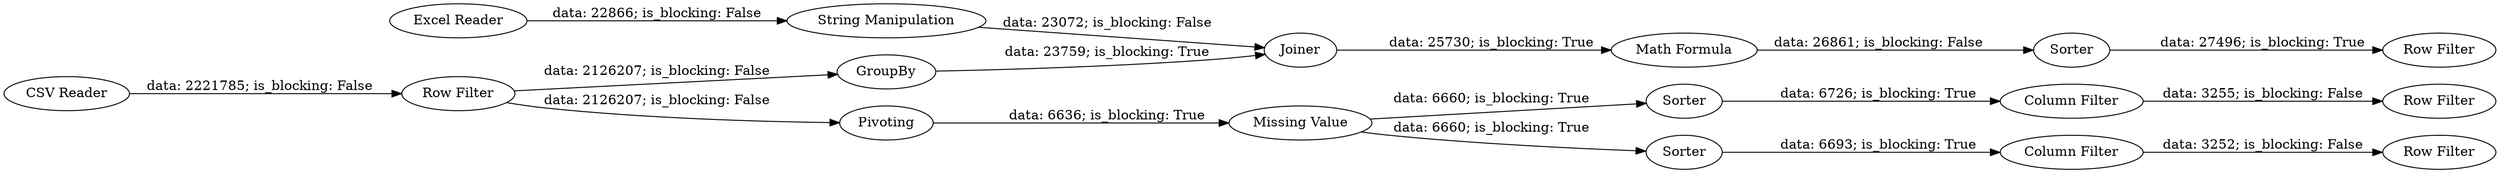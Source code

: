 digraph {
	"4048341658346315850_20" [label=Sorter]
	"4048341658346315850_4" [label="Excel Reader"]
	"4048341658346315850_14" [label=Sorter]
	"4048341658346315850_8" [label=Pivoting]
	"4048341658346315850_6" [label="Row Filter"]
	"4048341658346315850_21" [label="Row Filter"]
	"4048341658346315850_10" [label="Missing Value"]
	"4048341658346315850_12" [label="Column Filter"]
	"4048341658346315850_18" [label=Joiner]
	"4048341658346315850_15" [label="Column Filter"]
	"4048341658346315850_7" [label="String Manipulation"]
	"4048341658346315850_17" [label=GroupBy]
	"4048341658346315850_19" [label="Math Formula"]
	"4048341658346315850_13" [label="Row Filter"]
	"4048341658346315850_5" [label="CSV Reader"]
	"4048341658346315850_11" [label=Sorter]
	"4048341658346315850_16" [label="Row Filter"]
	"4048341658346315850_18" -> "4048341658346315850_19" [label="data: 25730; is_blocking: True"]
	"4048341658346315850_12" -> "4048341658346315850_13" [label="data: 3255; is_blocking: False"]
	"4048341658346315850_19" -> "4048341658346315850_20" [label="data: 26861; is_blocking: False"]
	"4048341658346315850_17" -> "4048341658346315850_18" [label="data: 23759; is_blocking: True"]
	"4048341658346315850_11" -> "4048341658346315850_12" [label="data: 6726; is_blocking: True"]
	"4048341658346315850_8" -> "4048341658346315850_10" [label="data: 6636; is_blocking: True"]
	"4048341658346315850_6" -> "4048341658346315850_17" [label="data: 2126207; is_blocking: False"]
	"4048341658346315850_10" -> "4048341658346315850_14" [label="data: 6660; is_blocking: True"]
	"4048341658346315850_10" -> "4048341658346315850_11" [label="data: 6660; is_blocking: True"]
	"4048341658346315850_15" -> "4048341658346315850_16" [label="data: 3252; is_blocking: False"]
	"4048341658346315850_4" -> "4048341658346315850_7" [label="data: 22866; is_blocking: False"]
	"4048341658346315850_6" -> "4048341658346315850_8" [label="data: 2126207; is_blocking: False"]
	"4048341658346315850_20" -> "4048341658346315850_21" [label="data: 27496; is_blocking: True"]
	"4048341658346315850_5" -> "4048341658346315850_6" [label="data: 2221785; is_blocking: False"]
	"4048341658346315850_14" -> "4048341658346315850_15" [label="data: 6693; is_blocking: True"]
	"4048341658346315850_7" -> "4048341658346315850_18" [label="data: 23072; is_blocking: False"]
	rankdir=LR
}
